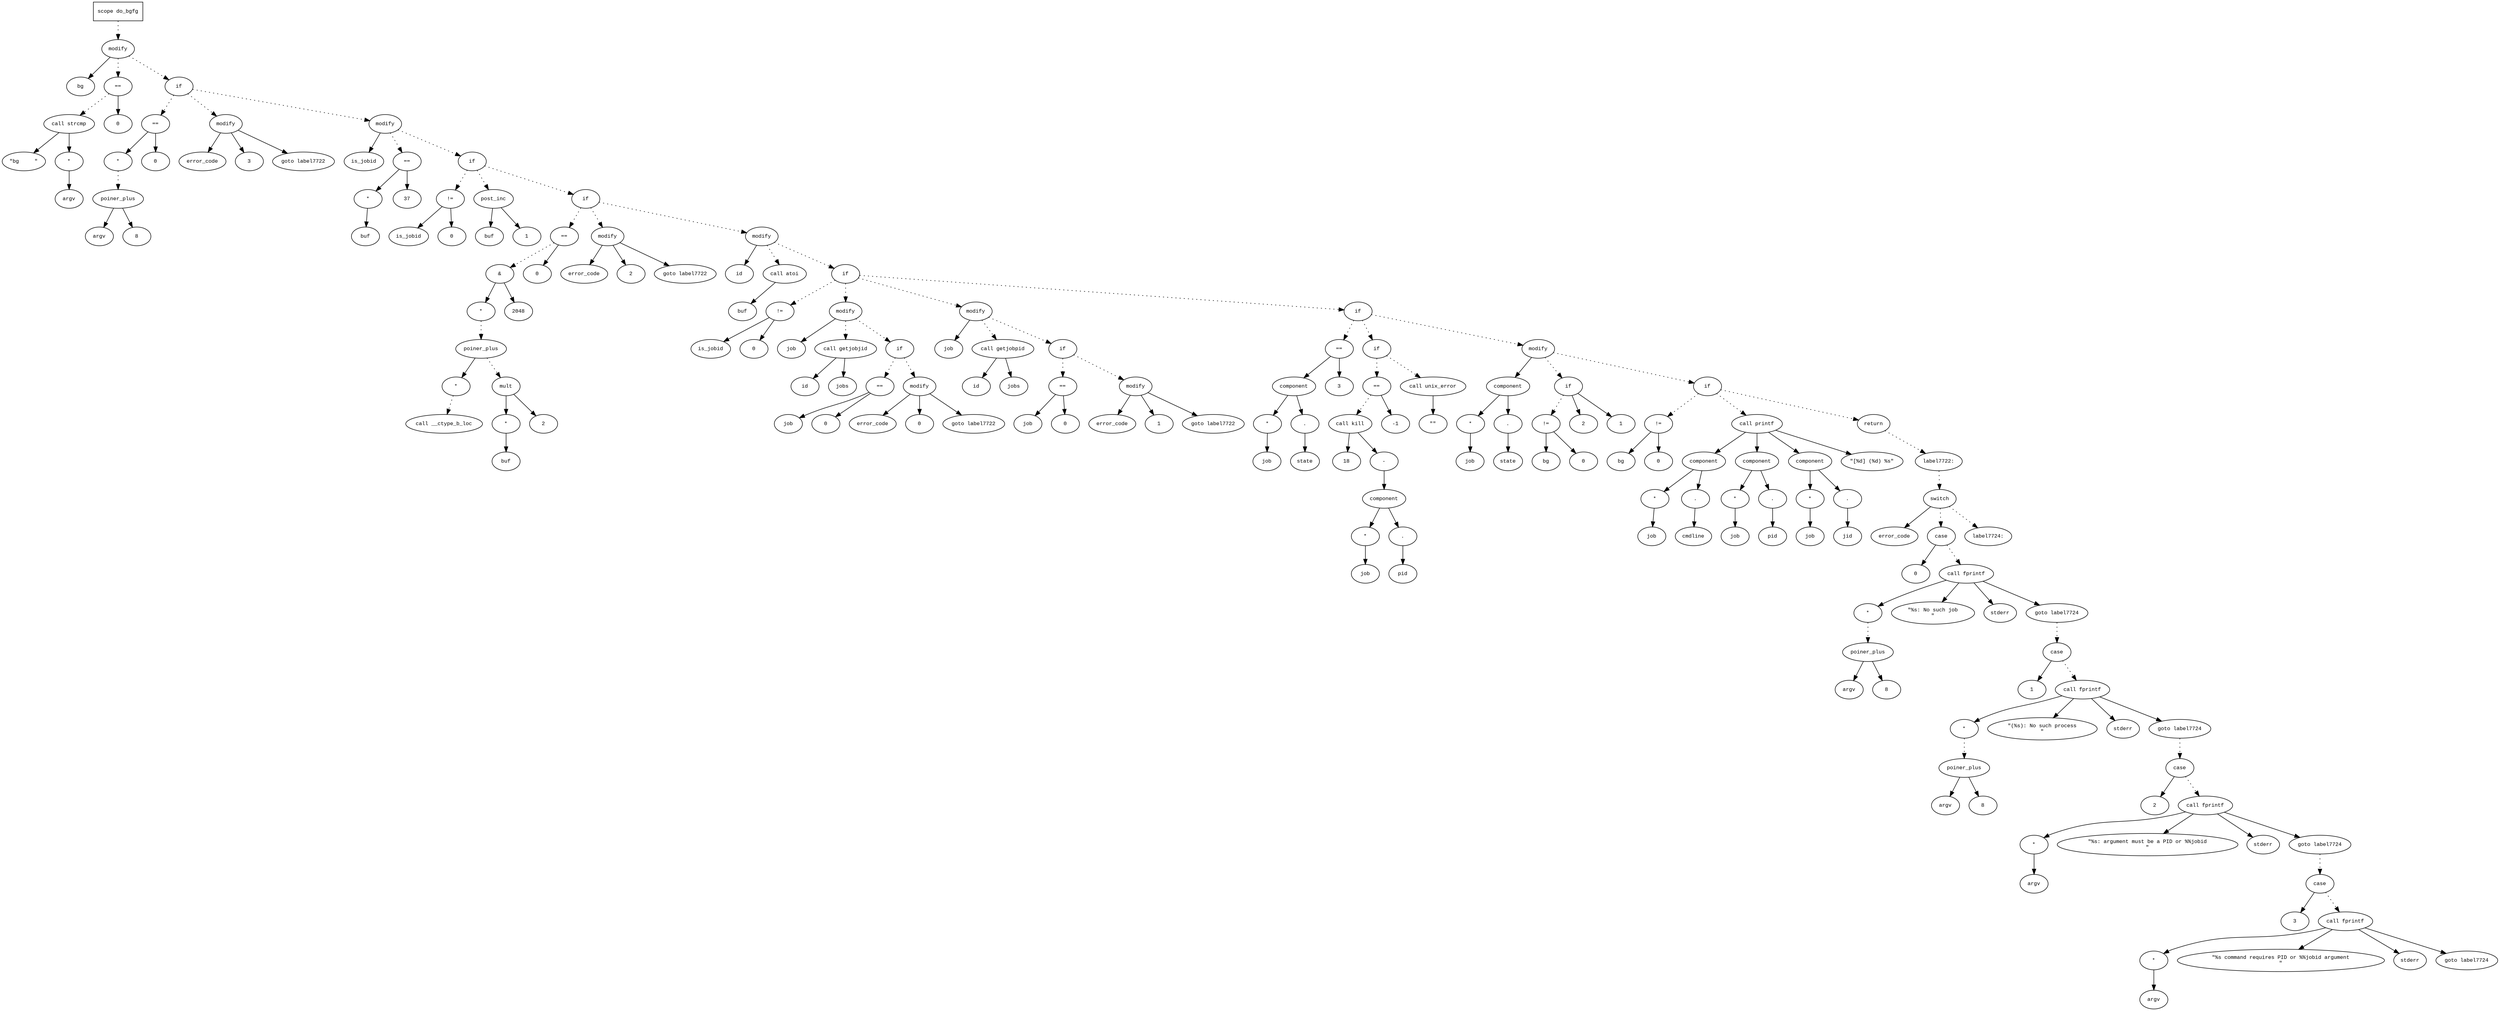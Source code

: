 digraph AST {
  graph [fontname="Times New Roman",fontsize=10];
  node  [fontname="Courier New",fontsize=10];
  edge  [fontname="Times New Roman",fontsize=10];

  node1 [label="scope do_bgfg",shape=box];
  node2 [label="modify",shape=ellipse];
  node3 [label="bg",shape=ellipse];
  node2 -> node3;
  node4 [label="==",shape=ellipse];
  node5 [label="call strcmp",shape=ellipse];
  node6 [label="\"bg     \"",shape=ellipse];
  node5 -> node6;
  node7 [label="*",shape=ellipse];
  node8 [label="argv",shape=ellipse];
  node7 -> node8;
  node5 -> node7;
  node4 -> node5 [style=dotted];
  node9 [label="0",shape=ellipse];
  node4 -> node9;
  node2 -> node4 [style=dotted];
  node1 -> node2 [style=dotted];
  node10 [label="if",shape=ellipse];
  node2 -> node10 [style=dotted];
  node11 [label="==",shape=ellipse];
  node12 [label="*",shape=ellipse];
  node13 [label="poiner_plus",shape=ellipse];
  node14 [label="argv",shape=ellipse];
  node13 -> node14;
  node15 [label="8",shape=ellipse];
  node13 -> node15;
  node12 -> node13 [style=dotted];
  node11 -> node12;
  node16 [label="0",shape=ellipse];
  node11 -> node16;
  node10 -> node11 [style=dotted];
  node17 [label="modify",shape=ellipse];
  node18 [label="error_code",shape=ellipse];
  node17 -> node18;
  node19 [label="3",shape=ellipse];
  node17 -> node19;
  node10 -> node17 [style=dotted];
  node20 [label="goto label7722",shape=ellipse];
  node17 -> node20;
  node21 [label="modify",shape=ellipse];
  node22 [label="is_jobid",shape=ellipse];
  node21 -> node22;
  node23 [label="==",shape=ellipse];
  node24 [label="*",shape=ellipse];
  node25 [label="buf",shape=ellipse];
  node24 -> node25;
  node23 -> node24;
  node26 [label="37",shape=ellipse];
  node23 -> node26;
  node21 -> node23 [style=dotted];
  node10 -> node21 [style=dotted];
  node27 [label="if",shape=ellipse];
  node21 -> node27 [style=dotted];
  node28 [label="!=",shape=ellipse];
  node29 [label="is_jobid",shape=ellipse];
  node28 -> node29;
  node30 [label="0",shape=ellipse];
  node28 -> node30;
  node27 -> node28 [style=dotted];
  node31 [label="post_inc",shape=ellipse];
  node32 [label="buf",shape=ellipse];
  node31 -> node32;
  node33 [label="1",shape=ellipse];
  node31 -> node33;
  node27 -> node31 [style=dotted];
  node34 [label="if",shape=ellipse];
  node27 -> node34 [style=dotted];
  node35 [label="==",shape=ellipse];
  node36 [label="&",shape=ellipse];
  node37 [label="*",shape=ellipse];
  node38 [label="poiner_plus",shape=ellipse];
  node39 [label="*",shape=ellipse];
  node40 [label="call __ctype_b_loc",shape=ellipse];
  node39 -> node40 [style=dotted];
  node38 -> node39;
  node41 [label="mult",shape=ellipse];
  node42 [label="*",shape=ellipse];
  node43 [label="buf",shape=ellipse];
  node42 -> node43;
  node41 -> node42;
  node44 [label="2",shape=ellipse];
  node41 -> node44;
  node38 -> node41 [style=dotted];
  node37 -> node38 [style=dotted];
  node36 -> node37;
  node45 [label="2048",shape=ellipse];
  node36 -> node45;
  node35 -> node36 [style=dotted];
  node46 [label="0",shape=ellipse];
  node35 -> node46;
  node34 -> node35 [style=dotted];
  node47 [label="modify",shape=ellipse];
  node48 [label="error_code",shape=ellipse];
  node47 -> node48;
  node49 [label="2",shape=ellipse];
  node47 -> node49;
  node34 -> node47 [style=dotted];
  node50 [label="goto label7722",shape=ellipse];
  node47 -> node50;
  node51 [label="modify",shape=ellipse];
  node52 [label="id",shape=ellipse];
  node51 -> node52;
  node53 [label="call atoi",shape=ellipse];
  node54 [label="buf",shape=ellipse];
  node53 -> node54;
  node51 -> node53 [style=dotted];
  node34 -> node51 [style=dotted];
  node55 [label="if",shape=ellipse];
  node51 -> node55 [style=dotted];
  node56 [label="!=",shape=ellipse];
  node57 [label="is_jobid",shape=ellipse];
  node56 -> node57;
  node58 [label="0",shape=ellipse];
  node56 -> node58;
  node55 -> node56 [style=dotted];
  node59 [label="modify",shape=ellipse];
  node60 [label="job",shape=ellipse];
  node59 -> node60;
  node61 [label="call getjobjid",shape=ellipse];
  node62 [label="id",shape=ellipse];
  node61 -> node62;
  node63 [label="jobs",shape=ellipse];
  node61 -> node63;
  node59 -> node61 [style=dotted];
  node55 -> node59 [style=dotted];
  node64 [label="if",shape=ellipse];
  node59 -> node64 [style=dotted];
  node65 [label="==",shape=ellipse];
  node66 [label="job",shape=ellipse];
  node65 -> node66;
  node67 [label="0",shape=ellipse];
  node65 -> node67;
  node64 -> node65 [style=dotted];
  node68 [label="modify",shape=ellipse];
  node69 [label="error_code",shape=ellipse];
  node68 -> node69;
  node70 [label="0",shape=ellipse];
  node68 -> node70;
  node64 -> node68 [style=dotted];
  node71 [label="goto label7722",shape=ellipse];
  node68 -> node71;
  node72 [label="modify",shape=ellipse];
  node73 [label="job",shape=ellipse];
  node72 -> node73;
  node74 [label="call getjobpid",shape=ellipse];
  node75 [label="id",shape=ellipse];
  node74 -> node75;
  node76 [label="jobs",shape=ellipse];
  node74 -> node76;
  node72 -> node74 [style=dotted];
  node55 -> node72 [style=dotted];
  node77 [label="if",shape=ellipse];
  node72 -> node77 [style=dotted];
  node78 [label="==",shape=ellipse];
  node79 [label="job",shape=ellipse];
  node78 -> node79;
  node80 [label="0",shape=ellipse];
  node78 -> node80;
  node77 -> node78 [style=dotted];
  node81 [label="modify",shape=ellipse];
  node82 [label="error_code",shape=ellipse];
  node81 -> node82;
  node83 [label="1",shape=ellipse];
  node81 -> node83;
  node77 -> node81 [style=dotted];
  node84 [label="goto label7722",shape=ellipse];
  node81 -> node84;
  node85 [label="if",shape=ellipse];
  node55 -> node85 [style=dotted];
  node86 [label="==",shape=ellipse];
  node87 [label="component",shape=ellipse];
  node86 -> node87;
  node88 [label="*",shape=ellipse];
  node89 [label="job",shape=ellipse];
  node88 -> node89;
  node87 -> node88;
  node90 [label=".",shape=ellipse];
  node87 -> node90;
  node91 [label="state",shape=ellipse];
  node90 -> node91;
  node92 [label="3",shape=ellipse];
  node86 -> node92;
  node85 -> node86 [style=dotted];
  node93 [label="if",shape=ellipse];
  node85 -> node93 [style=dotted];
  node94 [label="==",shape=ellipse];
  node95 [label="call kill",shape=ellipse];
  node96 [label="18",shape=ellipse];
  node95 -> node96;
  node97 [label="-",shape=ellipse];
  node98 [label="component",shape=ellipse];
  node97 -> node98;
  node99 [label="*",shape=ellipse];
  node100 [label="job",shape=ellipse];
  node99 -> node100;
  node98 -> node99;
  node101 [label=".",shape=ellipse];
  node98 -> node101;
  node102 [label="pid",shape=ellipse];
  node101 -> node102;
  node95 -> node97;
  node94 -> node95 [style=dotted];
  node103 [label="-1",shape=ellipse];
  node94 -> node103;
  node93 -> node94 [style=dotted];
  node104 [label="call unix_error",shape=ellipse];
  node105 [label="\"\"",shape=ellipse];
  node104 -> node105;
  node93 -> node104 [style=dotted];
  node106 [label="modify",shape=ellipse];
  node107 [label="component",shape=ellipse];
  node106 -> node107;
  node108 [label="*",shape=ellipse];
  node109 [label="job",shape=ellipse];
  node108 -> node109;
  node107 -> node108;
  node110 [label=".",shape=ellipse];
  node107 -> node110;
  node111 [label="state",shape=ellipse];
  node110 -> node111;
  node112 [label="if",shape=ellipse];
  node106 -> node112 [style=dotted];
  node113 [label="!=",shape=ellipse];
  node114 [label="bg",shape=ellipse];
  node113 -> node114;
  node115 [label="0",shape=ellipse];
  node113 -> node115;
  node112 -> node113 [style=dotted];
  node116 [label="2",shape=ellipse];
  node112 -> node116;
  node117 [label="1",shape=ellipse];
  node112 -> node117;
  node85 -> node106 [style=dotted];
  node118 [label="if",shape=ellipse];
  node106 -> node118 [style=dotted];
  node119 [label="!=",shape=ellipse];
  node120 [label="bg",shape=ellipse];
  node119 -> node120;
  node121 [label="0",shape=ellipse];
  node119 -> node121;
  node118 -> node119 [style=dotted];
  node122 [label="call printf",shape=ellipse];
  node123 [label="component",shape=ellipse];
  node122 -> node123;
  node124 [label="*",shape=ellipse];
  node125 [label="job",shape=ellipse];
  node124 -> node125;
  node123 -> node124;
  node126 [label=".",shape=ellipse];
  node123 -> node126;
  node127 [label="cmdline",shape=ellipse];
  node126 -> node127;
  node128 [label="component",shape=ellipse];
  node122 -> node128;
  node129 [label="*",shape=ellipse];
  node130 [label="job",shape=ellipse];
  node129 -> node130;
  node128 -> node129;
  node131 [label=".",shape=ellipse];
  node128 -> node131;
  node132 [label="pid",shape=ellipse];
  node131 -> node132;
  node133 [label="component",shape=ellipse];
  node122 -> node133;
  node134 [label="*",shape=ellipse];
  node135 [label="job",shape=ellipse];
  node134 -> node135;
  node133 -> node134;
  node136 [label=".",shape=ellipse];
  node133 -> node136;
  node137 [label="jid",shape=ellipse];
  node136 -> node137;
  node138 [label="\"[%d] (%d) %s\"",shape=ellipse];
  node122 -> node138;
  node118 -> node122 [style=dotted];
  node139 [label="return",shape=ellipse];
  node118 -> node139 [style=dotted];
  node140 [label="label7722:",shape=ellipse];
  node139 -> node140 [style=dotted];
  node141 [label="switch",shape=ellipse];
  node142 [label="error_code",shape=ellipse];
  node141 -> node142;
  node143 [label="case",shape=ellipse];
  node144 [label="0",shape=ellipse];
  node143 -> node144;
  node141 -> node143 [style=dotted];
  node145 [label="call fprintf",shape=ellipse];
  node146 [label="*",shape=ellipse];
  node147 [label="poiner_plus",shape=ellipse];
  node148 [label="argv",shape=ellipse];
  node147 -> node148;
  node149 [label="8",shape=ellipse];
  node147 -> node149;
  node146 -> node147 [style=dotted];
  node145 -> node146;
  node150 [label="\"%s: No such job
\"",shape=ellipse];
  node145 -> node150;
  node151 [label="stderr",shape=ellipse];
  node145 -> node151;
  node143 -> node145 [style=dotted];
  node152 [label="goto label7724",shape=ellipse];
  node145 -> node152;
  node153 [label="case",shape=ellipse];
  node154 [label="1",shape=ellipse];
  node153 -> node154;
  node152 -> node153 [style=dotted];
  node155 [label="call fprintf",shape=ellipse];
  node156 [label="*",shape=ellipse];
  node157 [label="poiner_plus",shape=ellipse];
  node158 [label="argv",shape=ellipse];
  node157 -> node158;
  node159 [label="8",shape=ellipse];
  node157 -> node159;
  node156 -> node157 [style=dotted];
  node155 -> node156;
  node160 [label="\"(%s): No such process
\"",shape=ellipse];
  node155 -> node160;
  node161 [label="stderr",shape=ellipse];
  node155 -> node161;
  node153 -> node155 [style=dotted];
  node162 [label="goto label7724",shape=ellipse];
  node155 -> node162;
  node163 [label="case",shape=ellipse];
  node164 [label="2",shape=ellipse];
  node163 -> node164;
  node162 -> node163 [style=dotted];
  node165 [label="call fprintf",shape=ellipse];
  node166 [label="*",shape=ellipse];
  node167 [label="argv",shape=ellipse];
  node166 -> node167;
  node165 -> node166;
  node168 [label="\"%s: argument must be a PID or %%jobid
\"",shape=ellipse];
  node165 -> node168;
  node169 [label="stderr",shape=ellipse];
  node165 -> node169;
  node163 -> node165 [style=dotted];
  node170 [label="goto label7724",shape=ellipse];
  node165 -> node170;
  node171 [label="case",shape=ellipse];
  node172 [label="3",shape=ellipse];
  node171 -> node172;
  node170 -> node171 [style=dotted];
  node173 [label="call fprintf",shape=ellipse];
  node174 [label="*",shape=ellipse];
  node175 [label="argv",shape=ellipse];
  node174 -> node175;
  node173 -> node174;
  node176 [label="\"%s command requires PID or %%jobid argument
\"",shape=ellipse];
  node173 -> node176;
  node177 [label="stderr",shape=ellipse];
  node173 -> node177;
  node171 -> node173 [style=dotted];
  node178 [label="goto label7724",shape=ellipse];
  node173 -> node178;
  node140 -> node141 [style=dotted];
  node179 [label="label7724:",shape=ellipse];
  node141 -> node179 [style=dotted];
} 